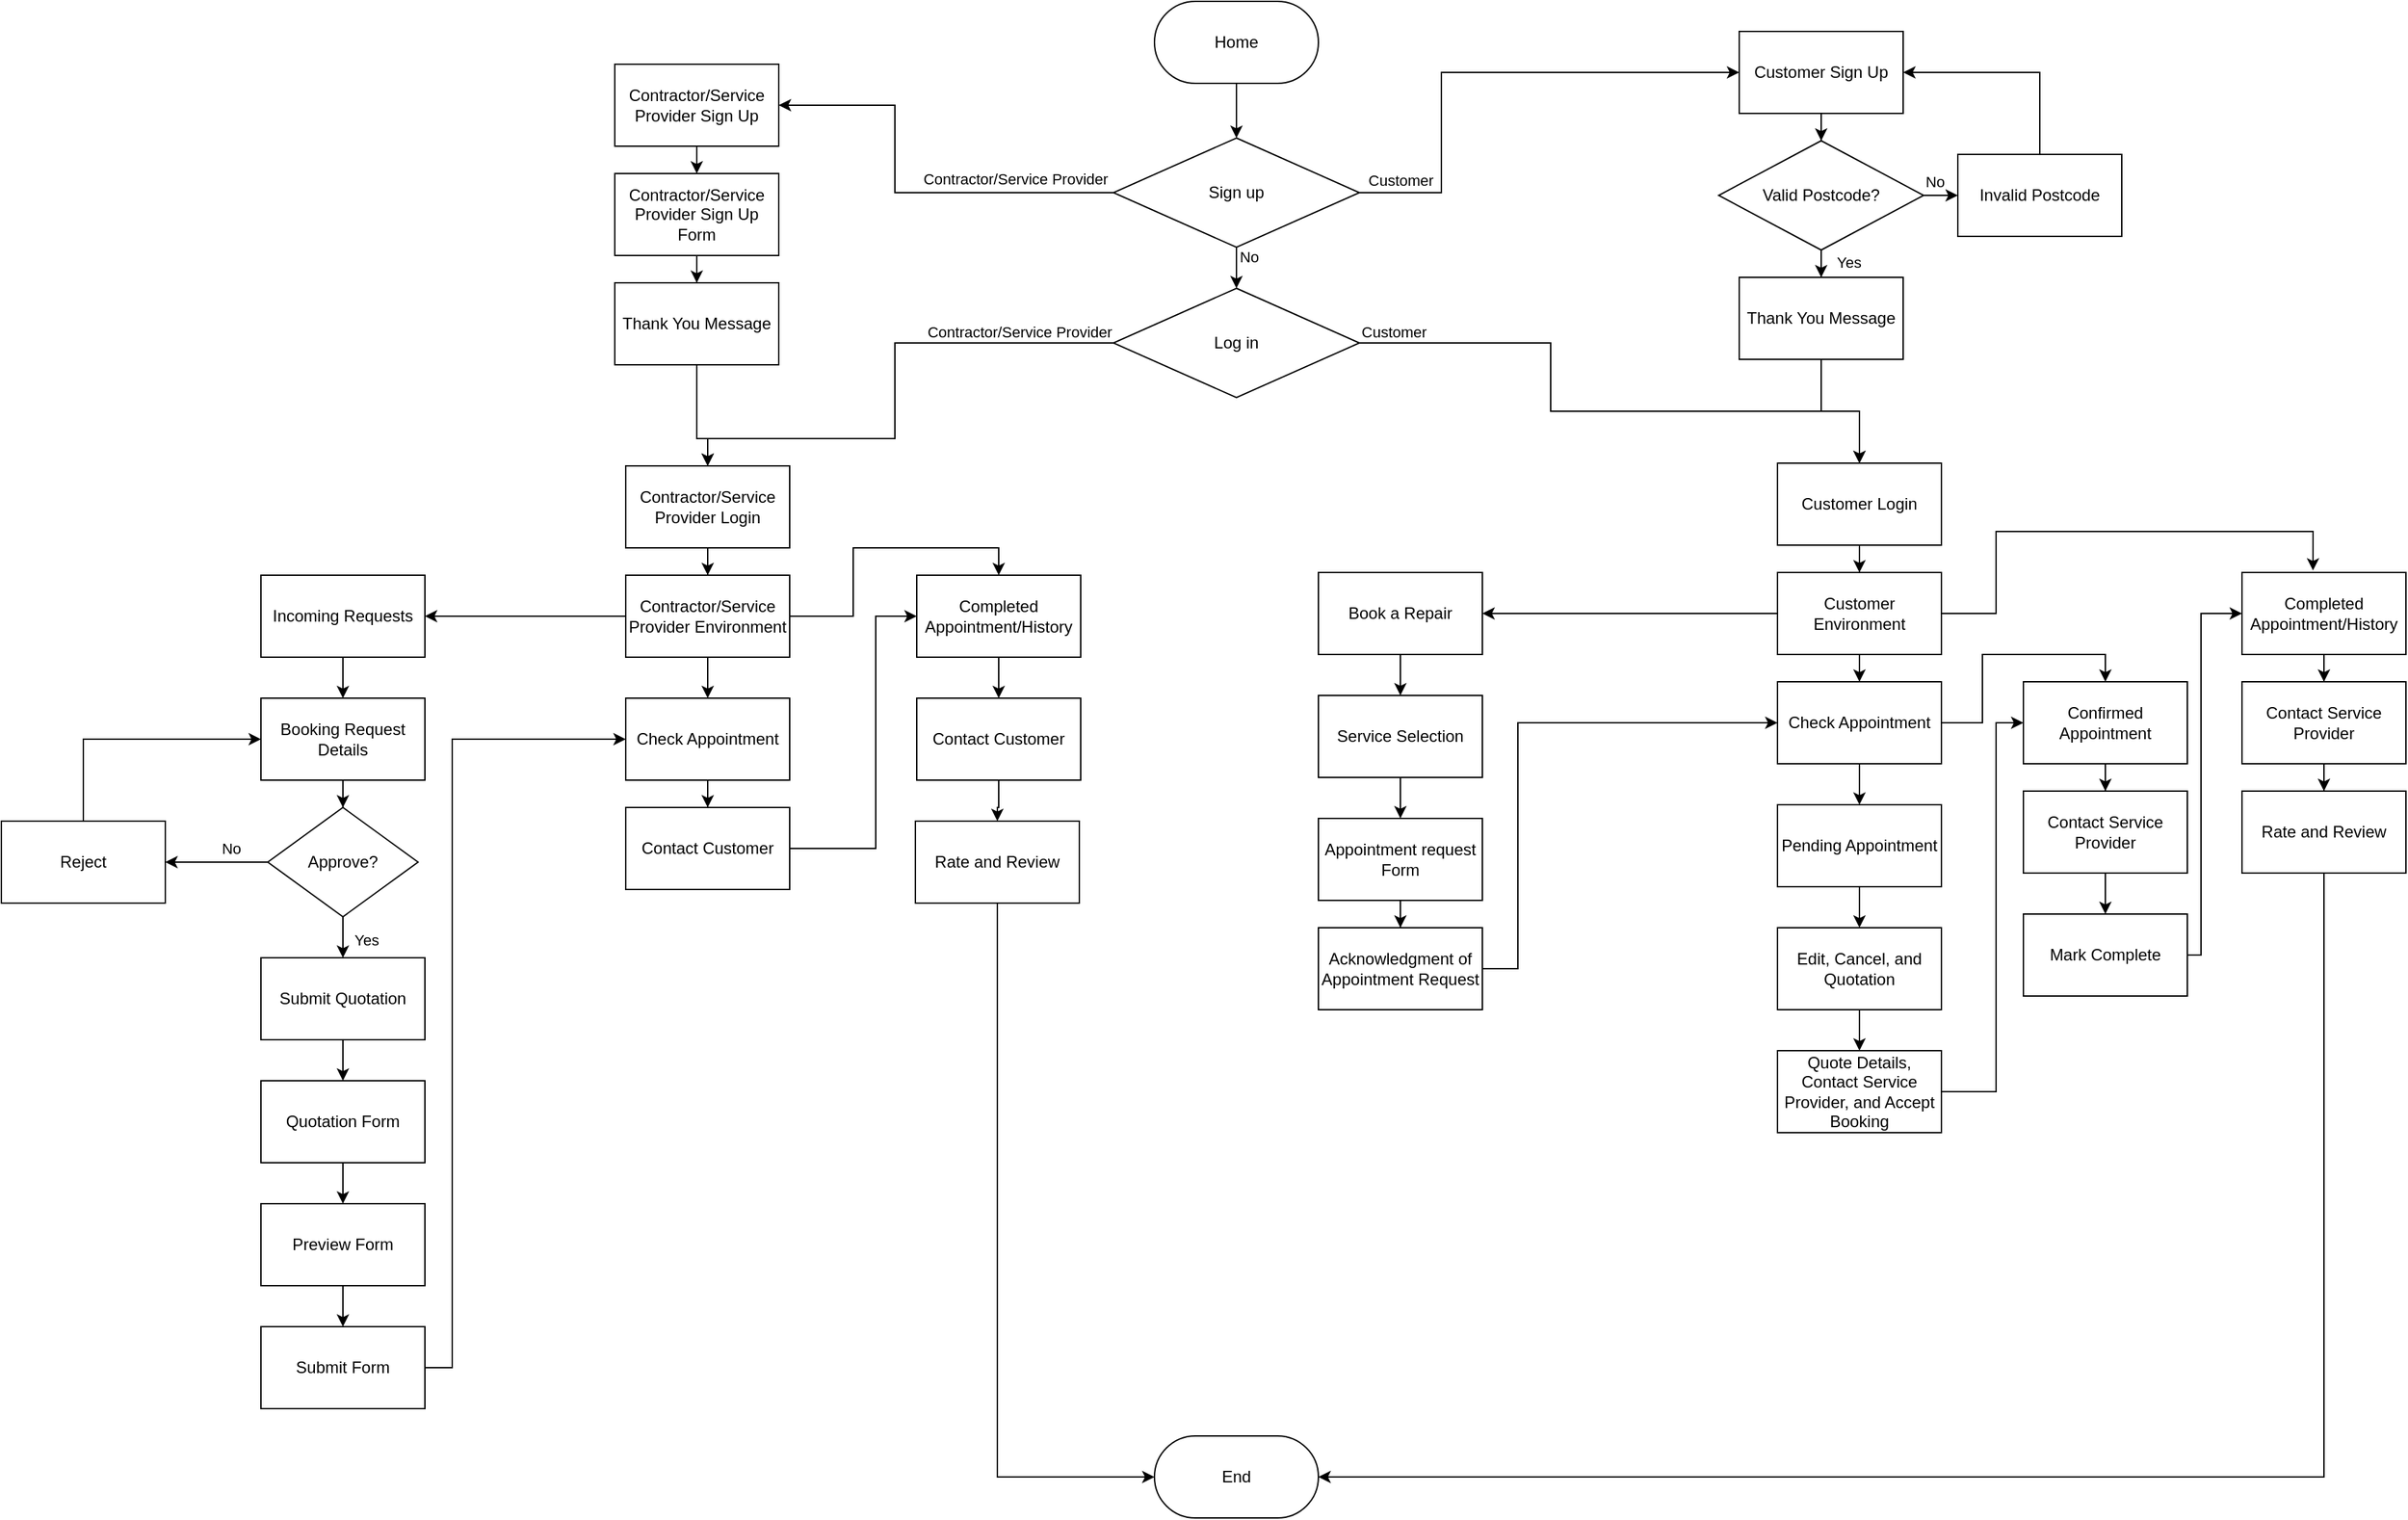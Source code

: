 <mxfile version="22.0.4" type="github">
  <diagram name="Page-1" id="cxr4IXXQh9mtF4aa7LyZ">
    <mxGraphModel dx="3683" dy="1251" grid="1" gridSize="10" guides="1" tooltips="1" connect="1" arrows="1" fold="1" page="1" pageScale="1" pageWidth="1169" pageHeight="827" math="0" shadow="0">
      <root>
        <mxCell id="0" />
        <mxCell id="1" parent="0" />
        <mxCell id="fTW8L56yJX8OQJh3ZYJy-2" value="Home" style="rounded=1;whiteSpace=wrap;html=1;arcSize=50;" parent="1" vertex="1">
          <mxGeometry x="510" y="20" width="120" height="60" as="geometry" />
        </mxCell>
        <mxCell id="AEG2-6tXcyqL3S-EPb3Q-2" value="" style="edgeStyle=orthogonalEdgeStyle;rounded=0;orthogonalLoop=1;jettySize=auto;html=1;" parent="1" source="fTW8L56yJX8OQJh3ZYJy-4" target="AEG2-6tXcyqL3S-EPb3Q-1" edge="1">
          <mxGeometry relative="1" as="geometry" />
        </mxCell>
        <mxCell id="AEG2-6tXcyqL3S-EPb3Q-3" value="No" style="edgeLabel;html=1;align=center;verticalAlign=middle;resizable=0;points=[];" parent="AEG2-6tXcyqL3S-EPb3Q-2" vertex="1" connectable="0">
          <mxGeometry x="-0.501" y="2" relative="1" as="geometry">
            <mxPoint x="7" y="-6" as="offset" />
          </mxGeometry>
        </mxCell>
        <mxCell id="fTW8L56yJX8OQJh3ZYJy-4" value="Sign up" style="rhombus;whiteSpace=wrap;html=1;" parent="1" vertex="1">
          <mxGeometry x="480" y="120" width="180" height="80" as="geometry" />
        </mxCell>
        <mxCell id="fTW8L56yJX8OQJh3ZYJy-14" value="" style="edgeStyle=orthogonalEdgeStyle;rounded=0;orthogonalLoop=1;jettySize=auto;html=1;" parent="1" source="fTW8L56yJX8OQJh3ZYJy-5" target="fTW8L56yJX8OQJh3ZYJy-13" edge="1">
          <mxGeometry relative="1" as="geometry" />
        </mxCell>
        <mxCell id="fTW8L56yJX8OQJh3ZYJy-5" value="Customer Sign Up" style="rounded=0;whiteSpace=wrap;html=1;" parent="1" vertex="1">
          <mxGeometry x="938" y="42" width="120" height="60" as="geometry" />
        </mxCell>
        <mxCell id="fTW8L56yJX8OQJh3ZYJy-59" value="" style="edgeStyle=orthogonalEdgeStyle;rounded=0;orthogonalLoop=1;jettySize=auto;html=1;" parent="1" source="fTW8L56yJX8OQJh3ZYJy-6" target="fTW8L56yJX8OQJh3ZYJy-58" edge="1">
          <mxGeometry relative="1" as="geometry" />
        </mxCell>
        <mxCell id="fTW8L56yJX8OQJh3ZYJy-6" value="Contractor/Service Provider Sign Up" style="rounded=0;whiteSpace=wrap;html=1;" parent="1" vertex="1">
          <mxGeometry x="115" y="66" width="120" height="60" as="geometry" />
        </mxCell>
        <mxCell id="fTW8L56yJX8OQJh3ZYJy-8" value="" style="endArrow=classic;html=1;rounded=0;entryX=0.5;entryY=0;entryDx=0;entryDy=0;exitX=0.5;exitY=1;exitDx=0;exitDy=0;" parent="1" source="fTW8L56yJX8OQJh3ZYJy-2" target="fTW8L56yJX8OQJh3ZYJy-4" edge="1">
          <mxGeometry width="50" height="50" relative="1" as="geometry">
            <mxPoint x="570" y="160" as="sourcePoint" />
            <mxPoint x="580" y="110" as="targetPoint" />
          </mxGeometry>
        </mxCell>
        <mxCell id="fTW8L56yJX8OQJh3ZYJy-9" value="" style="endArrow=classic;html=1;rounded=0;entryX=0;entryY=0.5;entryDx=0;entryDy=0;exitX=1;exitY=0.5;exitDx=0;exitDy=0;" parent="1" source="fTW8L56yJX8OQJh3ZYJy-4" target="fTW8L56yJX8OQJh3ZYJy-5" edge="1">
          <mxGeometry width="50" height="50" relative="1" as="geometry">
            <mxPoint x="801" y="220" as="sourcePoint" />
            <mxPoint x="791" y="190" as="targetPoint" />
            <Array as="points">
              <mxPoint x="720" y="160" />
              <mxPoint x="720" y="72" />
            </Array>
          </mxGeometry>
        </mxCell>
        <mxCell id="fTW8L56yJX8OQJh3ZYJy-10" value="Customer" style="edgeLabel;html=1;align=center;verticalAlign=middle;resizable=0;points=[];" parent="fTW8L56yJX8OQJh3ZYJy-9" vertex="1" connectable="0">
          <mxGeometry x="-0.047" y="1" relative="1" as="geometry">
            <mxPoint x="-57" y="80" as="offset" />
          </mxGeometry>
        </mxCell>
        <mxCell id="fTW8L56yJX8OQJh3ZYJy-11" value="" style="endArrow=classic;html=1;rounded=0;entryX=1;entryY=0.5;entryDx=0;entryDy=0;exitX=0;exitY=0.5;exitDx=0;exitDy=0;" parent="1" source="fTW8L56yJX8OQJh3ZYJy-4" target="fTW8L56yJX8OQJh3ZYJy-6" edge="1">
          <mxGeometry width="50" height="50" relative="1" as="geometry">
            <mxPoint x="220" y="220" as="sourcePoint" />
            <mxPoint x="180" y="160" as="targetPoint" />
            <Array as="points">
              <mxPoint x="320" y="160" />
              <mxPoint x="320" y="96" />
            </Array>
          </mxGeometry>
        </mxCell>
        <mxCell id="fTW8L56yJX8OQJh3ZYJy-12" value="Contractor/Service Provider" style="edgeLabel;html=1;align=center;verticalAlign=middle;resizable=0;points=[];" parent="fTW8L56yJX8OQJh3ZYJy-11" vertex="1" connectable="0">
          <mxGeometry x="0.004" relative="1" as="geometry">
            <mxPoint x="83" y="-10" as="offset" />
          </mxGeometry>
        </mxCell>
        <mxCell id="fTW8L56yJX8OQJh3ZYJy-16" value="" style="edgeStyle=orthogonalEdgeStyle;rounded=0;orthogonalLoop=1;jettySize=auto;html=1;" parent="1" source="fTW8L56yJX8OQJh3ZYJy-13" target="fTW8L56yJX8OQJh3ZYJy-15" edge="1">
          <mxGeometry relative="1" as="geometry" />
        </mxCell>
        <mxCell id="fTW8L56yJX8OQJh3ZYJy-18" value="No" style="edgeLabel;html=1;align=center;verticalAlign=middle;resizable=0;points=[];" parent="fTW8L56yJX8OQJh3ZYJy-16" vertex="1" connectable="0">
          <mxGeometry x="0.362" relative="1" as="geometry">
            <mxPoint y="-10" as="offset" />
          </mxGeometry>
        </mxCell>
        <mxCell id="fTW8L56yJX8OQJh3ZYJy-20" value="" style="edgeStyle=orthogonalEdgeStyle;rounded=0;orthogonalLoop=1;jettySize=auto;html=1;" parent="1" source="fTW8L56yJX8OQJh3ZYJy-13" target="fTW8L56yJX8OQJh3ZYJy-19" edge="1">
          <mxGeometry relative="1" as="geometry" />
        </mxCell>
        <mxCell id="fTW8L56yJX8OQJh3ZYJy-21" value="Yes" style="edgeLabel;html=1;align=center;verticalAlign=middle;resizable=0;points=[];" parent="fTW8L56yJX8OQJh3ZYJy-20" vertex="1" connectable="0">
          <mxGeometry x="0.641" y="-1" relative="1" as="geometry">
            <mxPoint x="21" as="offset" />
          </mxGeometry>
        </mxCell>
        <mxCell id="fTW8L56yJX8OQJh3ZYJy-13" value="Valid Postcode?" style="rhombus;whiteSpace=wrap;html=1;" parent="1" vertex="1">
          <mxGeometry x="923" y="122" width="150" height="80" as="geometry" />
        </mxCell>
        <mxCell id="fTW8L56yJX8OQJh3ZYJy-15" value="Invalid Postcode" style="rounded=0;whiteSpace=wrap;html=1;" parent="1" vertex="1">
          <mxGeometry x="1098" y="132" width="120" height="60" as="geometry" />
        </mxCell>
        <mxCell id="fTW8L56yJX8OQJh3ZYJy-17" value="" style="endArrow=classic;html=1;rounded=0;entryX=1;entryY=0.5;entryDx=0;entryDy=0;exitX=0.5;exitY=0;exitDx=0;exitDy=0;" parent="1" source="fTW8L56yJX8OQJh3ZYJy-15" target="fTW8L56yJX8OQJh3ZYJy-5" edge="1">
          <mxGeometry width="50" height="50" relative="1" as="geometry">
            <mxPoint x="1088" y="112" as="sourcePoint" />
            <mxPoint x="1138" y="62" as="targetPoint" />
            <Array as="points">
              <mxPoint x="1158" y="72" />
            </Array>
          </mxGeometry>
        </mxCell>
        <mxCell id="fTW8L56yJX8OQJh3ZYJy-19" value="Thank You Message" style="rounded=0;whiteSpace=wrap;html=1;" parent="1" vertex="1">
          <mxGeometry x="938" y="222" width="120" height="60" as="geometry" />
        </mxCell>
        <mxCell id="fTW8L56yJX8OQJh3ZYJy-25" value="" style="edgeStyle=orthogonalEdgeStyle;rounded=0;orthogonalLoop=1;jettySize=auto;html=1;" parent="1" source="fTW8L56yJX8OQJh3ZYJy-22" target="fTW8L56yJX8OQJh3ZYJy-24" edge="1">
          <mxGeometry relative="1" as="geometry" />
        </mxCell>
        <mxCell id="fTW8L56yJX8OQJh3ZYJy-22" value="Customer Login" style="rounded=0;whiteSpace=wrap;html=1;" parent="1" vertex="1">
          <mxGeometry x="966" y="358" width="120" height="60" as="geometry" />
        </mxCell>
        <mxCell id="fTW8L56yJX8OQJh3ZYJy-29" value="" style="edgeStyle=orthogonalEdgeStyle;rounded=0;orthogonalLoop=1;jettySize=auto;html=1;entryX=0.433;entryY=-0.024;entryDx=0;entryDy=0;entryPerimeter=0;" parent="1" source="fTW8L56yJX8OQJh3ZYJy-24" target="fTW8L56yJX8OQJh3ZYJy-28" edge="1">
          <mxGeometry relative="1" as="geometry">
            <Array as="points">
              <mxPoint x="1126" y="468" />
              <mxPoint x="1126" y="408" />
              <mxPoint x="1358" y="408" />
            </Array>
          </mxGeometry>
        </mxCell>
        <mxCell id="fTW8L56yJX8OQJh3ZYJy-30" value="" style="edgeStyle=orthogonalEdgeStyle;rounded=0;orthogonalLoop=1;jettySize=auto;html=1;" parent="1" source="fTW8L56yJX8OQJh3ZYJy-24" target="fTW8L56yJX8OQJh3ZYJy-27" edge="1">
          <mxGeometry relative="1" as="geometry" />
        </mxCell>
        <mxCell id="fTW8L56yJX8OQJh3ZYJy-31" value="" style="edgeStyle=orthogonalEdgeStyle;rounded=0;orthogonalLoop=1;jettySize=auto;html=1;" parent="1" source="fTW8L56yJX8OQJh3ZYJy-24" target="fTW8L56yJX8OQJh3ZYJy-26" edge="1">
          <mxGeometry relative="1" as="geometry" />
        </mxCell>
        <mxCell id="fTW8L56yJX8OQJh3ZYJy-24" value="Customer Environment" style="rounded=0;whiteSpace=wrap;html=1;" parent="1" vertex="1">
          <mxGeometry x="966" y="438" width="120" height="60" as="geometry" />
        </mxCell>
        <mxCell id="fTW8L56yJX8OQJh3ZYJy-34" value="" style="edgeStyle=orthogonalEdgeStyle;rounded=0;orthogonalLoop=1;jettySize=auto;html=1;" parent="1" source="fTW8L56yJX8OQJh3ZYJy-26" target="fTW8L56yJX8OQJh3ZYJy-32" edge="1">
          <mxGeometry relative="1" as="geometry" />
        </mxCell>
        <mxCell id="fTW8L56yJX8OQJh3ZYJy-26" value="Book a Repair" style="rounded=0;whiteSpace=wrap;html=1;" parent="1" vertex="1">
          <mxGeometry x="630" y="438" width="120" height="60" as="geometry" />
        </mxCell>
        <mxCell id="fTW8L56yJX8OQJh3ZYJy-40" value="" style="edgeStyle=orthogonalEdgeStyle;rounded=0;orthogonalLoop=1;jettySize=auto;html=1;entryX=0.5;entryY=0;entryDx=0;entryDy=0;" parent="1" source="fTW8L56yJX8OQJh3ZYJy-27" target="fTW8L56yJX8OQJh3ZYJy-39" edge="1">
          <mxGeometry relative="1" as="geometry" />
        </mxCell>
        <mxCell id="fTW8L56yJX8OQJh3ZYJy-41" value="" style="edgeStyle=orthogonalEdgeStyle;rounded=0;orthogonalLoop=1;jettySize=auto;html=1;" parent="1" source="fTW8L56yJX8OQJh3ZYJy-27" target="fTW8L56yJX8OQJh3ZYJy-38" edge="1">
          <mxGeometry relative="1" as="geometry" />
        </mxCell>
        <mxCell id="fTW8L56yJX8OQJh3ZYJy-27" value="Check Appointment" style="rounded=0;whiteSpace=wrap;html=1;" parent="1" vertex="1">
          <mxGeometry x="966" y="518" width="120" height="60" as="geometry" />
        </mxCell>
        <mxCell id="fTW8L56yJX8OQJh3ZYJy-53" value="" style="edgeStyle=orthogonalEdgeStyle;rounded=0;orthogonalLoop=1;jettySize=auto;html=1;" parent="1" source="fTW8L56yJX8OQJh3ZYJy-28" target="fTW8L56yJX8OQJh3ZYJy-50" edge="1">
          <mxGeometry relative="1" as="geometry" />
        </mxCell>
        <mxCell id="fTW8L56yJX8OQJh3ZYJy-28" value="Completed Appointment/History" style="rounded=0;whiteSpace=wrap;html=1;" parent="1" vertex="1">
          <mxGeometry x="1306" y="438" width="120" height="60" as="geometry" />
        </mxCell>
        <mxCell id="fTW8L56yJX8OQJh3ZYJy-35" value="" style="edgeStyle=orthogonalEdgeStyle;rounded=0;orthogonalLoop=1;jettySize=auto;html=1;" parent="1" source="fTW8L56yJX8OQJh3ZYJy-32" target="fTW8L56yJX8OQJh3ZYJy-33" edge="1">
          <mxGeometry relative="1" as="geometry" />
        </mxCell>
        <mxCell id="fTW8L56yJX8OQJh3ZYJy-32" value="Service Selection" style="rounded=0;whiteSpace=wrap;html=1;" parent="1" vertex="1">
          <mxGeometry x="630" y="528" width="120" height="60" as="geometry" />
        </mxCell>
        <mxCell id="fTW8L56yJX8OQJh3ZYJy-37" value="" style="edgeStyle=orthogonalEdgeStyle;rounded=0;orthogonalLoop=1;jettySize=auto;html=1;" parent="1" source="fTW8L56yJX8OQJh3ZYJy-33" target="fTW8L56yJX8OQJh3ZYJy-36" edge="1">
          <mxGeometry relative="1" as="geometry" />
        </mxCell>
        <mxCell id="fTW8L56yJX8OQJh3ZYJy-33" value="Appointment request Form" style="rounded=0;whiteSpace=wrap;html=1;" parent="1" vertex="1">
          <mxGeometry x="630" y="618" width="120" height="60" as="geometry" />
        </mxCell>
        <mxCell id="fTW8L56yJX8OQJh3ZYJy-36" value="Acknowledgment of Appointment Request" style="rounded=0;whiteSpace=wrap;html=1;" parent="1" vertex="1">
          <mxGeometry x="630" y="698" width="120" height="60" as="geometry" />
        </mxCell>
        <mxCell id="fTW8L56yJX8OQJh3ZYJy-47" value="" style="edgeStyle=orthogonalEdgeStyle;rounded=0;orthogonalLoop=1;jettySize=auto;html=1;" parent="1" source="fTW8L56yJX8OQJh3ZYJy-38" target="fTW8L56yJX8OQJh3ZYJy-46" edge="1">
          <mxGeometry relative="1" as="geometry" />
        </mxCell>
        <mxCell id="fTW8L56yJX8OQJh3ZYJy-38" value="Pending Appointment" style="rounded=0;whiteSpace=wrap;html=1;" parent="1" vertex="1">
          <mxGeometry x="966" y="608" width="120" height="60" as="geometry" />
        </mxCell>
        <mxCell id="fTW8L56yJX8OQJh3ZYJy-43" value="" style="edgeStyle=orthogonalEdgeStyle;rounded=0;orthogonalLoop=1;jettySize=auto;html=1;" parent="1" source="fTW8L56yJX8OQJh3ZYJy-39" target="fTW8L56yJX8OQJh3ZYJy-42" edge="1">
          <mxGeometry relative="1" as="geometry" />
        </mxCell>
        <mxCell id="fTW8L56yJX8OQJh3ZYJy-39" value="Confirmed Appointment" style="rounded=0;whiteSpace=wrap;html=1;" parent="1" vertex="1">
          <mxGeometry x="1146" y="518" width="120" height="60" as="geometry" />
        </mxCell>
        <mxCell id="fTW8L56yJX8OQJh3ZYJy-45" value="" style="edgeStyle=orthogonalEdgeStyle;rounded=0;orthogonalLoop=1;jettySize=auto;html=1;" parent="1" source="fTW8L56yJX8OQJh3ZYJy-42" target="fTW8L56yJX8OQJh3ZYJy-44" edge="1">
          <mxGeometry relative="1" as="geometry" />
        </mxCell>
        <mxCell id="fTW8L56yJX8OQJh3ZYJy-42" value="Contact Service Provider" style="rounded=0;whiteSpace=wrap;html=1;" parent="1" vertex="1">
          <mxGeometry x="1146" y="598" width="120" height="60" as="geometry" />
        </mxCell>
        <mxCell id="fTW8L56yJX8OQJh3ZYJy-44" value="Mark Complete" style="rounded=0;whiteSpace=wrap;html=1;" parent="1" vertex="1">
          <mxGeometry x="1146" y="688" width="120" height="60" as="geometry" />
        </mxCell>
        <mxCell id="fTW8L56yJX8OQJh3ZYJy-49" value="" style="edgeStyle=orthogonalEdgeStyle;rounded=0;orthogonalLoop=1;jettySize=auto;html=1;" parent="1" source="fTW8L56yJX8OQJh3ZYJy-46" target="fTW8L56yJX8OQJh3ZYJy-48" edge="1">
          <mxGeometry relative="1" as="geometry" />
        </mxCell>
        <mxCell id="fTW8L56yJX8OQJh3ZYJy-46" value="Edit, Cancel, and Quotation" style="rounded=0;whiteSpace=wrap;html=1;" parent="1" vertex="1">
          <mxGeometry x="966" y="698" width="120" height="60" as="geometry" />
        </mxCell>
        <mxCell id="fTW8L56yJX8OQJh3ZYJy-48" value="Quote Details, Contact Service Provider, and Accept Booking" style="rounded=0;whiteSpace=wrap;html=1;" parent="1" vertex="1">
          <mxGeometry x="966" y="788" width="120" height="60" as="geometry" />
        </mxCell>
        <mxCell id="fTW8L56yJX8OQJh3ZYJy-54" value="" style="edgeStyle=orthogonalEdgeStyle;rounded=0;orthogonalLoop=1;jettySize=auto;html=1;" parent="1" source="fTW8L56yJX8OQJh3ZYJy-50" target="fTW8L56yJX8OQJh3ZYJy-51" edge="1">
          <mxGeometry relative="1" as="geometry" />
        </mxCell>
        <mxCell id="fTW8L56yJX8OQJh3ZYJy-50" value="Contact Service Provider" style="rounded=0;whiteSpace=wrap;html=1;" parent="1" vertex="1">
          <mxGeometry x="1306" y="518" width="120" height="60" as="geometry" />
        </mxCell>
        <mxCell id="fTW8L56yJX8OQJh3ZYJy-51" value="Rate and Review" style="rounded=0;whiteSpace=wrap;html=1;" parent="1" vertex="1">
          <mxGeometry x="1306" y="598" width="120" height="60" as="geometry" />
        </mxCell>
        <mxCell id="fTW8L56yJX8OQJh3ZYJy-55" value="" style="endArrow=classic;html=1;rounded=0;entryX=0;entryY=0.5;entryDx=0;entryDy=0;exitX=1;exitY=0.5;exitDx=0;exitDy=0;" parent="1" source="fTW8L56yJX8OQJh3ZYJy-36" target="fTW8L56yJX8OQJh3ZYJy-27" edge="1">
          <mxGeometry width="50" height="50" relative="1" as="geometry">
            <mxPoint x="796" y="718" as="sourcePoint" />
            <mxPoint x="846" y="668" as="targetPoint" />
            <Array as="points">
              <mxPoint x="776" y="728" />
              <mxPoint x="776" y="548" />
            </Array>
          </mxGeometry>
        </mxCell>
        <mxCell id="fTW8L56yJX8OQJh3ZYJy-56" value="" style="endArrow=classic;html=1;rounded=0;entryX=0;entryY=0.5;entryDx=0;entryDy=0;exitX=1;exitY=0.5;exitDx=0;exitDy=0;" parent="1" source="fTW8L56yJX8OQJh3ZYJy-48" target="fTW8L56yJX8OQJh3ZYJy-39" edge="1">
          <mxGeometry width="50" height="50" relative="1" as="geometry">
            <mxPoint x="816" y="858" as="sourcePoint" />
            <mxPoint x="866" y="808" as="targetPoint" />
            <Array as="points">
              <mxPoint x="1126" y="818" />
              <mxPoint x="1126" y="548" />
            </Array>
          </mxGeometry>
        </mxCell>
        <mxCell id="fTW8L56yJX8OQJh3ZYJy-57" value="" style="endArrow=classic;html=1;rounded=0;exitX=1;exitY=0.5;exitDx=0;exitDy=0;entryX=0;entryY=0.5;entryDx=0;entryDy=0;" parent="1" source="fTW8L56yJX8OQJh3ZYJy-44" target="fTW8L56yJX8OQJh3ZYJy-28" edge="1">
          <mxGeometry width="50" height="50" relative="1" as="geometry">
            <mxPoint x="1236" y="768" as="sourcePoint" />
            <mxPoint x="1286" y="718" as="targetPoint" />
            <Array as="points">
              <mxPoint x="1276" y="718" />
              <mxPoint x="1276" y="468" />
            </Array>
          </mxGeometry>
        </mxCell>
        <mxCell id="fTW8L56yJX8OQJh3ZYJy-61" value="" style="edgeStyle=orthogonalEdgeStyle;rounded=0;orthogonalLoop=1;jettySize=auto;html=1;" parent="1" source="fTW8L56yJX8OQJh3ZYJy-58" target="fTW8L56yJX8OQJh3ZYJy-60" edge="1">
          <mxGeometry relative="1" as="geometry" />
        </mxCell>
        <mxCell id="fTW8L56yJX8OQJh3ZYJy-58" value="Contractor/Service Provider Sign Up Form" style="rounded=0;whiteSpace=wrap;html=1;" parent="1" vertex="1">
          <mxGeometry x="115" y="146" width="120" height="60" as="geometry" />
        </mxCell>
        <mxCell id="fTW8L56yJX8OQJh3ZYJy-60" value="Thank You Message" style="rounded=0;whiteSpace=wrap;html=1;" parent="1" vertex="1">
          <mxGeometry x="115" y="226" width="120" height="60" as="geometry" />
        </mxCell>
        <mxCell id="fTW8L56yJX8OQJh3ZYJy-65" value="" style="edgeStyle=orthogonalEdgeStyle;rounded=0;orthogonalLoop=1;jettySize=auto;html=1;" parent="1" source="fTW8L56yJX8OQJh3ZYJy-62" target="fTW8L56yJX8OQJh3ZYJy-64" edge="1">
          <mxGeometry relative="1" as="geometry" />
        </mxCell>
        <mxCell id="fTW8L56yJX8OQJh3ZYJy-62" value="Contractor/Service Provider Login" style="rounded=0;whiteSpace=wrap;html=1;" parent="1" vertex="1">
          <mxGeometry x="123" y="360" width="120" height="60" as="geometry" />
        </mxCell>
        <mxCell id="fTW8L56yJX8OQJh3ZYJy-67" value="" style="edgeStyle=orthogonalEdgeStyle;rounded=0;orthogonalLoop=1;jettySize=auto;html=1;" parent="1" source="fTW8L56yJX8OQJh3ZYJy-64" target="fTW8L56yJX8OQJh3ZYJy-66" edge="1">
          <mxGeometry relative="1" as="geometry" />
        </mxCell>
        <mxCell id="fTW8L56yJX8OQJh3ZYJy-69" value="" style="edgeStyle=orthogonalEdgeStyle;rounded=0;orthogonalLoop=1;jettySize=auto;html=1;entryX=0.5;entryY=0;entryDx=0;entryDy=0;" parent="1" source="fTW8L56yJX8OQJh3ZYJy-64" target="fTW8L56yJX8OQJh3ZYJy-68" edge="1">
          <mxGeometry relative="1" as="geometry" />
        </mxCell>
        <mxCell id="fTW8L56yJX8OQJh3ZYJy-71" value="" style="edgeStyle=orthogonalEdgeStyle;rounded=0;orthogonalLoop=1;jettySize=auto;html=1;" parent="1" source="fTW8L56yJX8OQJh3ZYJy-64" target="fTW8L56yJX8OQJh3ZYJy-70" edge="1">
          <mxGeometry relative="1" as="geometry" />
        </mxCell>
        <mxCell id="fTW8L56yJX8OQJh3ZYJy-64" value="Contractor/Service Provider Environment" style="rounded=0;whiteSpace=wrap;html=1;" parent="1" vertex="1">
          <mxGeometry x="123" y="440" width="120" height="60" as="geometry" />
        </mxCell>
        <mxCell id="fTW8L56yJX8OQJh3ZYJy-73" value="" style="edgeStyle=orthogonalEdgeStyle;rounded=0;orthogonalLoop=1;jettySize=auto;html=1;" parent="1" source="fTW8L56yJX8OQJh3ZYJy-66" target="fTW8L56yJX8OQJh3ZYJy-72" edge="1">
          <mxGeometry relative="1" as="geometry" />
        </mxCell>
        <mxCell id="fTW8L56yJX8OQJh3ZYJy-66" value="Incoming Requests" style="rounded=0;whiteSpace=wrap;html=1;" parent="1" vertex="1">
          <mxGeometry x="-144" y="440" width="120" height="60" as="geometry" />
        </mxCell>
        <mxCell id="fTW8L56yJX8OQJh3ZYJy-93" value="" style="edgeStyle=orthogonalEdgeStyle;rounded=0;orthogonalLoop=1;jettySize=auto;html=1;" parent="1" source="fTW8L56yJX8OQJh3ZYJy-68" target="fTW8L56yJX8OQJh3ZYJy-92" edge="1">
          <mxGeometry relative="1" as="geometry" />
        </mxCell>
        <mxCell id="fTW8L56yJX8OQJh3ZYJy-68" value="Completed Appointment/History" style="rounded=0;whiteSpace=wrap;html=1;" parent="1" vertex="1">
          <mxGeometry x="336" y="440" width="120" height="60" as="geometry" />
        </mxCell>
        <mxCell id="fTW8L56yJX8OQJh3ZYJy-90" value="" style="edgeStyle=orthogonalEdgeStyle;rounded=0;orthogonalLoop=1;jettySize=auto;html=1;" parent="1" source="fTW8L56yJX8OQJh3ZYJy-70" target="fTW8L56yJX8OQJh3ZYJy-89" edge="1">
          <mxGeometry relative="1" as="geometry" />
        </mxCell>
        <mxCell id="fTW8L56yJX8OQJh3ZYJy-70" value="Check Appointment" style="rounded=0;whiteSpace=wrap;html=1;" parent="1" vertex="1">
          <mxGeometry x="123" y="530" width="120" height="60" as="geometry" />
        </mxCell>
        <mxCell id="fTW8L56yJX8OQJh3ZYJy-75" value="" style="edgeStyle=orthogonalEdgeStyle;rounded=0;orthogonalLoop=1;jettySize=auto;html=1;" parent="1" source="fTW8L56yJX8OQJh3ZYJy-72" target="fTW8L56yJX8OQJh3ZYJy-74" edge="1">
          <mxGeometry relative="1" as="geometry" />
        </mxCell>
        <mxCell id="fTW8L56yJX8OQJh3ZYJy-72" value="Booking Request Details" style="rounded=0;whiteSpace=wrap;html=1;" parent="1" vertex="1">
          <mxGeometry x="-144" y="530" width="120" height="60" as="geometry" />
        </mxCell>
        <mxCell id="fTW8L56yJX8OQJh3ZYJy-77" value="" style="edgeStyle=orthogonalEdgeStyle;rounded=0;orthogonalLoop=1;jettySize=auto;html=1;" parent="1" source="fTW8L56yJX8OQJh3ZYJy-74" target="fTW8L56yJX8OQJh3ZYJy-76" edge="1">
          <mxGeometry relative="1" as="geometry" />
        </mxCell>
        <mxCell id="fTW8L56yJX8OQJh3ZYJy-81" value="No" style="edgeLabel;html=1;align=center;verticalAlign=middle;resizable=0;points=[];" parent="fTW8L56yJX8OQJh3ZYJy-77" vertex="1" connectable="0">
          <mxGeometry x="-0.261" y="1" relative="1" as="geometry">
            <mxPoint y="-11" as="offset" />
          </mxGeometry>
        </mxCell>
        <mxCell id="fTW8L56yJX8OQJh3ZYJy-80" value="" style="edgeStyle=orthogonalEdgeStyle;rounded=0;orthogonalLoop=1;jettySize=auto;html=1;" parent="1" source="fTW8L56yJX8OQJh3ZYJy-74" target="fTW8L56yJX8OQJh3ZYJy-79" edge="1">
          <mxGeometry relative="1" as="geometry" />
        </mxCell>
        <mxCell id="fTW8L56yJX8OQJh3ZYJy-82" value="Yes" style="edgeLabel;html=1;align=center;verticalAlign=middle;resizable=0;points=[];" parent="fTW8L56yJX8OQJh3ZYJy-80" vertex="1" connectable="0">
          <mxGeometry x="-0.133" y="-1" relative="1" as="geometry">
            <mxPoint x="16" y="-2" as="offset" />
          </mxGeometry>
        </mxCell>
        <mxCell id="fTW8L56yJX8OQJh3ZYJy-74" value="Approve?" style="rhombus;whiteSpace=wrap;html=1;" parent="1" vertex="1">
          <mxGeometry x="-139" y="610" width="110" height="80" as="geometry" />
        </mxCell>
        <mxCell id="fTW8L56yJX8OQJh3ZYJy-76" value="Reject" style="whiteSpace=wrap;html=1;" parent="1" vertex="1">
          <mxGeometry x="-334" y="620" width="120" height="60" as="geometry" />
        </mxCell>
        <mxCell id="fTW8L56yJX8OQJh3ZYJy-84" value="" style="edgeStyle=orthogonalEdgeStyle;rounded=0;orthogonalLoop=1;jettySize=auto;html=1;" parent="1" source="fTW8L56yJX8OQJh3ZYJy-79" target="fTW8L56yJX8OQJh3ZYJy-83" edge="1">
          <mxGeometry relative="1" as="geometry" />
        </mxCell>
        <mxCell id="fTW8L56yJX8OQJh3ZYJy-79" value="Submit Quotation" style="whiteSpace=wrap;html=1;" parent="1" vertex="1">
          <mxGeometry x="-144" y="720" width="120" height="60" as="geometry" />
        </mxCell>
        <mxCell id="fTW8L56yJX8OQJh3ZYJy-86" value="" style="edgeStyle=orthogonalEdgeStyle;rounded=0;orthogonalLoop=1;jettySize=auto;html=1;" parent="1" source="fTW8L56yJX8OQJh3ZYJy-83" target="fTW8L56yJX8OQJh3ZYJy-85" edge="1">
          <mxGeometry relative="1" as="geometry" />
        </mxCell>
        <mxCell id="fTW8L56yJX8OQJh3ZYJy-83" value="Quotation Form" style="whiteSpace=wrap;html=1;" parent="1" vertex="1">
          <mxGeometry x="-144" y="810" width="120" height="60" as="geometry" />
        </mxCell>
        <mxCell id="fTW8L56yJX8OQJh3ZYJy-88" value="" style="edgeStyle=orthogonalEdgeStyle;rounded=0;orthogonalLoop=1;jettySize=auto;html=1;" parent="1" source="fTW8L56yJX8OQJh3ZYJy-85" target="fTW8L56yJX8OQJh3ZYJy-87" edge="1">
          <mxGeometry relative="1" as="geometry" />
        </mxCell>
        <mxCell id="fTW8L56yJX8OQJh3ZYJy-85" value="Preview Form" style="whiteSpace=wrap;html=1;" parent="1" vertex="1">
          <mxGeometry x="-144" y="900" width="120" height="60" as="geometry" />
        </mxCell>
        <mxCell id="fTW8L56yJX8OQJh3ZYJy-87" value="Submit Form" style="whiteSpace=wrap;html=1;" parent="1" vertex="1">
          <mxGeometry x="-144" y="990" width="120" height="60" as="geometry" />
        </mxCell>
        <mxCell id="fTW8L56yJX8OQJh3ZYJy-89" value="Contact Customer" style="rounded=0;whiteSpace=wrap;html=1;" parent="1" vertex="1">
          <mxGeometry x="123" y="610" width="120" height="60" as="geometry" />
        </mxCell>
        <mxCell id="fTW8L56yJX8OQJh3ZYJy-91" value="" style="endArrow=classic;html=1;rounded=0;entryX=0;entryY=0.5;entryDx=0;entryDy=0;exitX=1;exitY=0.5;exitDx=0;exitDy=0;" parent="1" source="fTW8L56yJX8OQJh3ZYJy-87" target="fTW8L56yJX8OQJh3ZYJy-70" edge="1">
          <mxGeometry width="50" height="50" relative="1" as="geometry">
            <mxPoint x="116" y="900" as="sourcePoint" />
            <mxPoint x="166" y="850" as="targetPoint" />
            <Array as="points">
              <mxPoint x="-4" y="1020" />
              <mxPoint x="-4" y="560" />
            </Array>
          </mxGeometry>
        </mxCell>
        <mxCell id="fTW8L56yJX8OQJh3ZYJy-95" value="" style="edgeStyle=orthogonalEdgeStyle;rounded=0;orthogonalLoop=1;jettySize=auto;html=1;" parent="1" source="fTW8L56yJX8OQJh3ZYJy-92" target="fTW8L56yJX8OQJh3ZYJy-94" edge="1">
          <mxGeometry relative="1" as="geometry" />
        </mxCell>
        <mxCell id="fTW8L56yJX8OQJh3ZYJy-92" value="Contact Customer" style="rounded=0;whiteSpace=wrap;html=1;" parent="1" vertex="1">
          <mxGeometry x="336" y="530" width="120" height="60" as="geometry" />
        </mxCell>
        <mxCell id="fTW8L56yJX8OQJh3ZYJy-94" value="Rate and Review" style="rounded=0;whiteSpace=wrap;html=1;" parent="1" vertex="1">
          <mxGeometry x="335" y="620" width="120" height="60" as="geometry" />
        </mxCell>
        <mxCell id="fTW8L56yJX8OQJh3ZYJy-96" value="" style="endArrow=classic;html=1;rounded=0;entryX=0;entryY=0.5;entryDx=0;entryDy=0;exitX=1;exitY=0.5;exitDx=0;exitDy=0;" parent="1" source="fTW8L56yJX8OQJh3ZYJy-89" target="fTW8L56yJX8OQJh3ZYJy-68" edge="1">
          <mxGeometry width="50" height="50" relative="1" as="geometry">
            <mxPoint x="166" y="700" as="sourcePoint" />
            <mxPoint x="216" y="650" as="targetPoint" />
            <Array as="points">
              <mxPoint x="306" y="640" />
              <mxPoint x="306" y="470" />
            </Array>
          </mxGeometry>
        </mxCell>
        <mxCell id="AEG2-6tXcyqL3S-EPb3Q-1" value="Log in" style="rhombus;whiteSpace=wrap;html=1;" parent="1" vertex="1">
          <mxGeometry x="480" y="230" width="180" height="80" as="geometry" />
        </mxCell>
        <mxCell id="AEG2-6tXcyqL3S-EPb3Q-4" value="" style="endArrow=classic;html=1;rounded=0;entryX=0.5;entryY=0;entryDx=0;entryDy=0;exitX=0;exitY=0.5;exitDx=0;exitDy=0;" parent="1" source="AEG2-6tXcyqL3S-EPb3Q-1" target="fTW8L56yJX8OQJh3ZYJy-62" edge="1">
          <mxGeometry width="50" height="50" relative="1" as="geometry">
            <mxPoint x="260" y="480" as="sourcePoint" />
            <mxPoint x="310" y="430" as="targetPoint" />
            <Array as="points">
              <mxPoint x="320" y="270" />
              <mxPoint x="320" y="340" />
              <mxPoint x="183" y="340" />
            </Array>
          </mxGeometry>
        </mxCell>
        <mxCell id="AEG2-6tXcyqL3S-EPb3Q-5" value="Contractor/Service Provider" style="edgeLabel;html=1;align=center;verticalAlign=middle;resizable=0;points=[];" parent="AEG2-6tXcyqL3S-EPb3Q-4" vertex="1" connectable="0">
          <mxGeometry x="-0.356" relative="1" as="geometry">
            <mxPoint x="55" y="-8" as="offset" />
          </mxGeometry>
        </mxCell>
        <mxCell id="AEG2-6tXcyqL3S-EPb3Q-6" value="" style="endArrow=classic;html=1;rounded=0;entryX=0.5;entryY=0;entryDx=0;entryDy=0;exitX=1;exitY=0.5;exitDx=0;exitDy=0;" parent="1" source="AEG2-6tXcyqL3S-EPb3Q-1" target="fTW8L56yJX8OQJh3ZYJy-22" edge="1">
          <mxGeometry width="50" height="50" relative="1" as="geometry">
            <mxPoint x="670" y="380" as="sourcePoint" />
            <mxPoint x="720" y="330" as="targetPoint" />
            <Array as="points">
              <mxPoint x="800" y="270" />
              <mxPoint x="800" y="320" />
              <mxPoint x="1026" y="320" />
            </Array>
          </mxGeometry>
        </mxCell>
        <mxCell id="AEG2-6tXcyqL3S-EPb3Q-7" value="Customer" style="edgeLabel;html=1;align=center;verticalAlign=middle;resizable=0;points=[];" parent="AEG2-6tXcyqL3S-EPb3Q-6" vertex="1" connectable="0">
          <mxGeometry x="-0.709" relative="1" as="geometry">
            <mxPoint x="-41" y="-8" as="offset" />
          </mxGeometry>
        </mxCell>
        <mxCell id="fIzOcJyqIUDhjR7q2u34-1" value="" style="endArrow=classic;html=1;rounded=0;entryX=0;entryY=0.5;entryDx=0;entryDy=0;exitX=0.5;exitY=0;exitDx=0;exitDy=0;" edge="1" parent="1" source="fTW8L56yJX8OQJh3ZYJy-76" target="fTW8L56yJX8OQJh3ZYJy-72">
          <mxGeometry width="50" height="50" relative="1" as="geometry">
            <mxPoint x="-300" y="530" as="sourcePoint" />
            <mxPoint x="-250" y="480" as="targetPoint" />
            <Array as="points">
              <mxPoint x="-274" y="560" />
            </Array>
          </mxGeometry>
        </mxCell>
        <mxCell id="fIzOcJyqIUDhjR7q2u34-2" value="" style="endArrow=classic;html=1;rounded=0;entryX=0.5;entryY=0;entryDx=0;entryDy=0;exitX=0.5;exitY=1;exitDx=0;exitDy=0;" edge="1" parent="1" source="fTW8L56yJX8OQJh3ZYJy-19" target="fTW8L56yJX8OQJh3ZYJy-22">
          <mxGeometry width="50" height="50" relative="1" as="geometry">
            <mxPoint x="880" y="280" as="sourcePoint" />
            <mxPoint x="930" y="230" as="targetPoint" />
            <Array as="points">
              <mxPoint x="998" y="320" />
              <mxPoint x="1026" y="320" />
            </Array>
          </mxGeometry>
        </mxCell>
        <mxCell id="fIzOcJyqIUDhjR7q2u34-3" value="" style="endArrow=classic;html=1;rounded=0;entryX=0.5;entryY=0;entryDx=0;entryDy=0;exitX=0.5;exitY=1;exitDx=0;exitDy=0;" edge="1" parent="1" source="fTW8L56yJX8OQJh3ZYJy-60" target="fTW8L56yJX8OQJh3ZYJy-62">
          <mxGeometry width="50" height="50" relative="1" as="geometry">
            <mxPoint x="40" y="310" as="sourcePoint" />
            <mxPoint x="90" y="260" as="targetPoint" />
            <Array as="points">
              <mxPoint x="175" y="340" />
              <mxPoint x="183" y="340" />
            </Array>
          </mxGeometry>
        </mxCell>
        <mxCell id="fIzOcJyqIUDhjR7q2u34-4" value="End" style="rounded=1;whiteSpace=wrap;html=1;arcSize=50;" vertex="1" parent="1">
          <mxGeometry x="510" y="1070" width="120" height="60" as="geometry" />
        </mxCell>
        <mxCell id="fIzOcJyqIUDhjR7q2u34-5" value="" style="endArrow=classic;html=1;rounded=0;entryX=0;entryY=0.5;entryDx=0;entryDy=0;exitX=0.5;exitY=1;exitDx=0;exitDy=0;" edge="1" parent="1" source="fTW8L56yJX8OQJh3ZYJy-94" target="fIzOcJyqIUDhjR7q2u34-4">
          <mxGeometry width="50" height="50" relative="1" as="geometry">
            <mxPoint x="290" y="1010" as="sourcePoint" />
            <mxPoint x="340" y="960" as="targetPoint" />
            <Array as="points">
              <mxPoint x="395" y="1100" />
            </Array>
          </mxGeometry>
        </mxCell>
        <mxCell id="fIzOcJyqIUDhjR7q2u34-6" value="" style="endArrow=classic;html=1;rounded=0;entryX=1;entryY=0.5;entryDx=0;entryDy=0;exitX=0.5;exitY=1;exitDx=0;exitDy=0;" edge="1" parent="1" source="fTW8L56yJX8OQJh3ZYJy-51" target="fIzOcJyqIUDhjR7q2u34-4">
          <mxGeometry width="50" height="50" relative="1" as="geometry">
            <mxPoint x="1350" y="740" as="sourcePoint" />
            <mxPoint x="780" y="860" as="targetPoint" />
            <Array as="points">
              <mxPoint x="1366" y="1100" />
            </Array>
          </mxGeometry>
        </mxCell>
      </root>
    </mxGraphModel>
  </diagram>
</mxfile>
